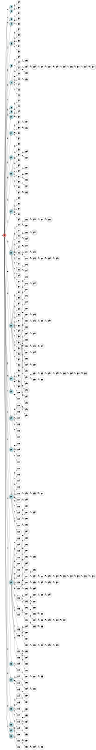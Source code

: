 digraph APTAALF {
__start0 [style = invis, shape = none, label = "", width = 0, height = 0];

rankdir=LR;
size="8,5";

s0 [style="filled", color="black", fillcolor="#ff817b" shape="circle", label="q0"];
s1 [style="filled", color="black", fillcolor="powderblue" shape="circle", label="q1"];
s2 [style="filled", color="black", fillcolor="powderblue" shape="circle", label="q2"];
s3 [style="filled", color="black", fillcolor="powderblue" shape="circle", label="q3"];
s4 [style="rounded,filled", color="black", fillcolor="powderblue" shape="doublecircle", label="q4"];
s5 [style="rounded,filled", color="black", fillcolor="powderblue" shape="doublecircle", label="q5"];
s6 [style="filled", color="black", fillcolor="powderblue" shape="circle", label="q6"];
s7 [style="rounded,filled", color="black", fillcolor="powderblue" shape="doublecircle", label="q7"];
s8 [style="filled", color="black", fillcolor="powderblue" shape="circle", label="q8"];
s9 [style="filled", color="black", fillcolor="powderblue" shape="circle", label="q9"];
s10 [style="filled", color="black", fillcolor="powderblue" shape="circle", label="q10"];
s11 [style="filled", color="black", fillcolor="powderblue" shape="circle", label="q11"];
s12 [style="filled", color="black", fillcolor="powderblue" shape="circle", label="q12"];
s13 [style="filled", color="black", fillcolor="powderblue" shape="circle", label="q13"];
s14 [style="filled", color="black", fillcolor="powderblue" shape="circle", label="q14"];
s15 [style="rounded,filled", color="black", fillcolor="powderblue" shape="doublecircle", label="q15"];
s16 [style="rounded,filled", color="black", fillcolor="powderblue" shape="doublecircle", label="q16"];
s17 [style="filled", color="black", fillcolor="powderblue" shape="circle", label="q17"];
s18 [style="filled", color="black", fillcolor="powderblue" shape="circle", label="q18"];
s19 [style="rounded,filled", color="black", fillcolor="powderblue" shape="doublecircle", label="q19"];
s20 [style="filled", color="black", fillcolor="powderblue" shape="circle", label="q20"];
s21 [style="rounded,filled", color="black", fillcolor="powderblue" shape="doublecircle", label="q21"];
s22 [style="rounded,filled", color="black", fillcolor="powderblue" shape="doublecircle", label="q22"];
s23 [style="filled", color="black", fillcolor="powderblue" shape="circle", label="q23"];
s24 [style="rounded,filled", color="black", fillcolor="powderblue" shape="doublecircle", label="q24"];
s25 [style="rounded,filled", color="black", fillcolor="powderblue" shape="doublecircle", label="q25"];
s26 [style="rounded,filled", color="black", fillcolor="powderblue" shape="doublecircle", label="q26"];
s27 [style="filled", color="black", fillcolor="powderblue" shape="circle", label="q27"];
s28 [style="rounded,filled", color="black", fillcolor="powderblue" shape="doublecircle", label="q28"];
s29 [style="filled", color="black", fillcolor="white" shape="circle", label="q29"];
s30 [style="filled", color="black", fillcolor="white" shape="circle", label="q30"];
s31 [style="filled", color="black", fillcolor="white" shape="circle", label="q31"];
s32 [style="filled", color="black", fillcolor="white" shape="circle", label="q32"];
s33 [style="filled", color="black", fillcolor="white" shape="circle", label="q33"];
s34 [style="filled", color="black", fillcolor="white" shape="circle", label="q34"];
s35 [style="rounded,filled", color="black", fillcolor="white" shape="doublecircle", label="q35"];
s36 [style="filled", color="black", fillcolor="white" shape="circle", label="q36"];
s37 [style="filled", color="black", fillcolor="white" shape="circle", label="q37"];
s38 [style="filled", color="black", fillcolor="white" shape="circle", label="q38"];
s39 [style="filled", color="black", fillcolor="white" shape="circle", label="q39"];
s40 [style="filled", color="black", fillcolor="white" shape="circle", label="q40"];
s41 [style="rounded,filled", color="black", fillcolor="white" shape="doublecircle", label="q41"];
s42 [style="filled", color="black", fillcolor="white" shape="circle", label="q42"];
s43 [style="filled", color="black", fillcolor="white" shape="circle", label="q43"];
s44 [style="filled", color="black", fillcolor="white" shape="circle", label="q44"];
s45 [style="filled", color="black", fillcolor="white" shape="circle", label="q45"];
s46 [style="filled", color="black", fillcolor="white" shape="circle", label="q46"];
s47 [style="filled", color="black", fillcolor="white" shape="circle", label="q47"];
s48 [style="filled", color="black", fillcolor="white" shape="circle", label="q48"];
s49 [style="filled", color="black", fillcolor="white" shape="circle", label="q49"];
s50 [style="filled", color="black", fillcolor="white" shape="circle", label="q50"];
s51 [style="filled", color="black", fillcolor="white" shape="circle", label="q51"];
s52 [style="filled", color="black", fillcolor="white" shape="circle", label="q52"];
s53 [style="filled", color="black", fillcolor="white" shape="circle", label="q53"];
s54 [style="filled", color="black", fillcolor="white" shape="circle", label="q54"];
s55 [style="filled", color="black", fillcolor="white" shape="circle", label="q55"];
s56 [style="filled", color="black", fillcolor="white" shape="circle", label="q56"];
s57 [style="filled", color="black", fillcolor="white" shape="circle", label="q57"];
s58 [style="filled", color="black", fillcolor="white" shape="circle", label="q58"];
s59 [style="filled", color="black", fillcolor="white" shape="circle", label="q59"];
s60 [style="filled", color="black", fillcolor="white" shape="circle", label="q60"];
s61 [style="filled", color="black", fillcolor="white" shape="circle", label="q61"];
s62 [style="filled", color="black", fillcolor="white" shape="circle", label="q62"];
s63 [style="filled", color="black", fillcolor="white" shape="circle", label="q63"];
s64 [style="filled", color="black", fillcolor="white" shape="circle", label="q64"];
s65 [style="filled", color="black", fillcolor="white" shape="circle", label="q65"];
s66 [style="filled", color="black", fillcolor="white" shape="circle", label="q66"];
s67 [style="filled", color="black", fillcolor="white" shape="circle", label="q67"];
s68 [style="filled", color="black", fillcolor="white" shape="circle", label="q68"];
s69 [style="filled", color="black", fillcolor="white" shape="circle", label="q69"];
s70 [style="filled", color="black", fillcolor="white" shape="circle", label="q70"];
s71 [style="filled", color="black", fillcolor="white" shape="circle", label="q71"];
s72 [style="rounded,filled", color="black", fillcolor="white" shape="doublecircle", label="q72"];
s73 [style="filled", color="black", fillcolor="white" shape="circle", label="q73"];
s74 [style="filled", color="black", fillcolor="white" shape="circle", label="q74"];
s75 [style="rounded,filled", color="black", fillcolor="white" shape="doublecircle", label="q75"];
s76 [style="filled", color="black", fillcolor="white" shape="circle", label="q76"];
s77 [style="filled", color="black", fillcolor="white" shape="circle", label="q77"];
s78 [style="rounded,filled", color="black", fillcolor="white" shape="doublecircle", label="q78"];
s79 [style="rounded,filled", color="black", fillcolor="white" shape="doublecircle", label="q79"];
s80 [style="filled", color="black", fillcolor="white" shape="circle", label="q80"];
s81 [style="filled", color="black", fillcolor="white" shape="circle", label="q81"];
s82 [style="filled", color="black", fillcolor="white" shape="circle", label="q82"];
s83 [style="rounded,filled", color="black", fillcolor="white" shape="doublecircle", label="q83"];
s84 [style="filled", color="black", fillcolor="white" shape="circle", label="q84"];
s85 [style="filled", color="black", fillcolor="white" shape="circle", label="q85"];
s86 [style="rounded,filled", color="black", fillcolor="white" shape="doublecircle", label="q86"];
s87 [style="filled", color="black", fillcolor="white" shape="circle", label="q87"];
s88 [style="filled", color="black", fillcolor="white" shape="circle", label="q88"];
s89 [style="filled", color="black", fillcolor="white" shape="circle", label="q89"];
s90 [style="rounded,filled", color="black", fillcolor="white" shape="doublecircle", label="q90"];
s91 [style="rounded,filled", color="black", fillcolor="white" shape="doublecircle", label="q91"];
s92 [style="filled", color="black", fillcolor="white" shape="circle", label="q92"];
s93 [style="rounded,filled", color="black", fillcolor="white" shape="doublecircle", label="q93"];
s94 [style="filled", color="black", fillcolor="white" shape="circle", label="q94"];
s95 [style="filled", color="black", fillcolor="white" shape="circle", label="q95"];
s96 [style="filled", color="black", fillcolor="white" shape="circle", label="q96"];
s97 [style="filled", color="black", fillcolor="white" shape="circle", label="q97"];
s98 [style="filled", color="black", fillcolor="white" shape="circle", label="q98"];
s99 [style="filled", color="black", fillcolor="white" shape="circle", label="q99"];
s100 [style="filled", color="black", fillcolor="white" shape="circle", label="q100"];
s101 [style="filled", color="black", fillcolor="white" shape="circle", label="q101"];
s102 [style="rounded,filled", color="black", fillcolor="white" shape="doublecircle", label="q102"];
s103 [style="filled", color="black", fillcolor="white" shape="circle", label="q103"];
s104 [style="filled", color="black", fillcolor="white" shape="circle", label="q104"];
s105 [style="filled", color="black", fillcolor="white" shape="circle", label="q105"];
s106 [style="filled", color="black", fillcolor="white" shape="circle", label="q106"];
s107 [style="filled", color="black", fillcolor="white" shape="circle", label="q107"];
s108 [style="filled", color="black", fillcolor="white" shape="circle", label="q108"];
s109 [style="filled", color="black", fillcolor="white" shape="circle", label="q109"];
s110 [style="filled", color="black", fillcolor="white" shape="circle", label="q110"];
s111 [style="filled", color="black", fillcolor="white" shape="circle", label="q111"];
s112 [style="filled", color="black", fillcolor="white" shape="circle", label="q112"];
s113 [style="filled", color="black", fillcolor="white" shape="circle", label="q113"];
s114 [style="filled", color="black", fillcolor="white" shape="circle", label="q114"];
s115 [style="filled", color="black", fillcolor="white" shape="circle", label="q115"];
s116 [style="filled", color="black", fillcolor="white" shape="circle", label="q116"];
s117 [style="rounded,filled", color="black", fillcolor="white" shape="doublecircle", label="q117"];
s118 [style="filled", color="black", fillcolor="white" shape="circle", label="q118"];
s119 [style="filled", color="black", fillcolor="white" shape="circle", label="q119"];
s120 [style="filled", color="black", fillcolor="white" shape="circle", label="q120"];
s121 [style="filled", color="black", fillcolor="white" shape="circle", label="q121"];
s122 [style="rounded,filled", color="black", fillcolor="white" shape="doublecircle", label="q122"];
s123 [style="filled", color="black", fillcolor="white" shape="circle", label="q123"];
s124 [style="filled", color="black", fillcolor="white" shape="circle", label="q124"];
s125 [style="filled", color="black", fillcolor="white" shape="circle", label="q125"];
s126 [style="filled", color="black", fillcolor="white" shape="circle", label="q126"];
s127 [style="filled", color="black", fillcolor="white" shape="circle", label="q127"];
s128 [style="filled", color="black", fillcolor="white" shape="circle", label="q128"];
s129 [style="filled", color="black", fillcolor="white" shape="circle", label="q129"];
s130 [style="filled", color="black", fillcolor="white" shape="circle", label="q130"];
s131 [style="filled", color="black", fillcolor="white" shape="circle", label="q131"];
s132 [style="rounded,filled", color="black", fillcolor="white" shape="doublecircle", label="q132"];
s133 [style="filled", color="black", fillcolor="white" shape="circle", label="q133"];
s134 [style="filled", color="black", fillcolor="white" shape="circle", label="q134"];
s135 [style="filled", color="black", fillcolor="white" shape="circle", label="q135"];
s136 [style="filled", color="black", fillcolor="white" shape="circle", label="q136"];
s137 [style="filled", color="black", fillcolor="white" shape="circle", label="q137"];
s138 [style="filled", color="black", fillcolor="white" shape="circle", label="q138"];
s139 [style="filled", color="black", fillcolor="white" shape="circle", label="q139"];
s140 [style="filled", color="black", fillcolor="white" shape="circle", label="q140"];
s141 [style="filled", color="black", fillcolor="white" shape="circle", label="q141"];
s142 [style="rounded,filled", color="black", fillcolor="white" shape="doublecircle", label="q142"];
s143 [style="filled", color="black", fillcolor="white" shape="circle", label="q143"];
s144 [style="rounded,filled", color="black", fillcolor="white" shape="doublecircle", label="q144"];
s145 [style="filled", color="black", fillcolor="white" shape="circle", label="q145"];
s146 [style="filled", color="black", fillcolor="white" shape="circle", label="q146"];
s147 [style="filled", color="black", fillcolor="white" shape="circle", label="q147"];
s148 [style="rounded,filled", color="black", fillcolor="white" shape="doublecircle", label="q148"];
s149 [style="filled", color="black", fillcolor="white" shape="circle", label="q149"];
s150 [style="filled", color="black", fillcolor="white" shape="circle", label="q150"];
s151 [style="filled", color="black", fillcolor="white" shape="circle", label="q151"];
s152 [style="filled", color="black", fillcolor="white" shape="circle", label="q152"];
s153 [style="filled", color="black", fillcolor="white" shape="circle", label="q153"];
s154 [style="filled", color="black", fillcolor="white" shape="circle", label="q154"];
s155 [style="filled", color="black", fillcolor="white" shape="circle", label="q155"];
s156 [style="filled", color="black", fillcolor="white" shape="circle", label="q156"];
s157 [style="filled", color="black", fillcolor="white" shape="circle", label="q157"];
s158 [style="filled", color="black", fillcolor="white" shape="circle", label="q158"];
s159 [style="filled", color="black", fillcolor="white" shape="circle", label="q159"];
s160 [style="filled", color="black", fillcolor="white" shape="circle", label="q160"];
s161 [style="filled", color="black", fillcolor="white" shape="circle", label="q161"];
s162 [style="filled", color="black", fillcolor="white" shape="circle", label="q162"];
s163 [style="filled", color="black", fillcolor="white" shape="circle", label="q163"];
s164 [style="filled", color="black", fillcolor="white" shape="circle", label="q164"];
s165 [style="filled", color="black", fillcolor="white" shape="circle", label="q165"];
s166 [style="filled", color="black", fillcolor="white" shape="circle", label="q166"];
s167 [style="filled", color="black", fillcolor="white" shape="circle", label="q167"];
s168 [style="filled", color="black", fillcolor="white" shape="circle", label="q168"];
s169 [style="rounded,filled", color="black", fillcolor="white" shape="doublecircle", label="q169"];
s170 [style="filled", color="black", fillcolor="white" shape="circle", label="q170"];
s171 [style="filled", color="black", fillcolor="white" shape="circle", label="q171"];
s172 [style="filled", color="black", fillcolor="white" shape="circle", label="q172"];
s173 [style="filled", color="black", fillcolor="white" shape="circle", label="q173"];
s174 [style="filled", color="black", fillcolor="white" shape="circle", label="q174"];
s175 [style="filled", color="black", fillcolor="white" shape="circle", label="q175"];
s176 [style="filled", color="black", fillcolor="white" shape="circle", label="q176"];
s177 [style="filled", color="black", fillcolor="white" shape="circle", label="q177"];
s178 [style="filled", color="black", fillcolor="white" shape="circle", label="q178"];
s179 [style="filled", color="black", fillcolor="white" shape="circle", label="q179"];
s180 [style="filled", color="black", fillcolor="white" shape="circle", label="q180"];
s181 [style="filled", color="black", fillcolor="white" shape="circle", label="q181"];
s182 [style="filled", color="black", fillcolor="white" shape="circle", label="q182"];
s183 [style="filled", color="black", fillcolor="white" shape="circle", label="q183"];
s184 [style="filled", color="black", fillcolor="white" shape="circle", label="q184"];
s185 [style="filled", color="black", fillcolor="white" shape="circle", label="q185"];
s186 [style="filled", color="black", fillcolor="white" shape="circle", label="q186"];
s187 [style="filled", color="black", fillcolor="white" shape="circle", label="q187"];
s188 [style="filled", color="black", fillcolor="white" shape="circle", label="q188"];
s189 [style="filled", color="black", fillcolor="white" shape="circle", label="q189"];
s190 [style="filled", color="black", fillcolor="white" shape="circle", label="q190"];
s191 [style="filled", color="black", fillcolor="white" shape="circle", label="q191"];
s192 [style="filled", color="black", fillcolor="white" shape="circle", label="q192"];
s193 [style="rounded,filled", color="black", fillcolor="white" shape="doublecircle", label="q193"];
s194 [style="filled", color="black", fillcolor="white" shape="circle", label="q194"];
s195 [style="filled", color="black", fillcolor="white" shape="circle", label="q195"];
s196 [style="filled", color="black", fillcolor="white" shape="circle", label="q196"];
s197 [style="filled", color="black", fillcolor="white" shape="circle", label="q197"];
s198 [style="filled", color="black", fillcolor="white" shape="circle", label="q198"];
s199 [style="filled", color="black", fillcolor="white" shape="circle", label="q199"];
s200 [style="filled", color="black", fillcolor="white" shape="circle", label="q200"];
s201 [style="filled", color="black", fillcolor="white" shape="circle", label="q201"];
s202 [style="filled", color="black", fillcolor="white" shape="circle", label="q202"];
s203 [style="filled", color="black", fillcolor="white" shape="circle", label="q203"];
s204 [style="rounded,filled", color="black", fillcolor="white" shape="doublecircle", label="q204"];
s205 [style="filled", color="black", fillcolor="white" shape="circle", label="q205"];
s206 [style="filled", color="black", fillcolor="white" shape="circle", label="q206"];
s207 [style="filled", color="black", fillcolor="white" shape="circle", label="q207"];
s208 [style="filled", color="black", fillcolor="white" shape="circle", label="q208"];
s209 [style="rounded,filled", color="black", fillcolor="white" shape="doublecircle", label="q209"];
s210 [style="filled", color="black", fillcolor="white" shape="circle", label="q210"];
s211 [style="filled", color="black", fillcolor="white" shape="circle", label="q211"];
s212 [style="filled", color="black", fillcolor="white" shape="circle", label="q212"];
s213 [style="filled", color="black", fillcolor="white" shape="circle", label="q213"];
s214 [style="filled", color="black", fillcolor="white" shape="circle", label="q214"];
s215 [style="filled", color="black", fillcolor="white" shape="circle", label="q215"];
s216 [style="filled", color="black", fillcolor="white" shape="circle", label="q216"];
s217 [style="filled", color="black", fillcolor="white" shape="circle", label="q217"];
s218 [style="filled", color="black", fillcolor="white" shape="circle", label="q218"];
s219 [style="filled", color="black", fillcolor="white" shape="circle", label="q219"];
s220 [style="filled", color="black", fillcolor="white" shape="circle", label="q220"];
s221 [style="filled", color="black", fillcolor="white" shape="circle", label="q221"];
s222 [style="filled", color="black", fillcolor="white" shape="circle", label="q222"];
s223 [style="filled", color="black", fillcolor="white" shape="circle", label="q223"];
s224 [style="filled", color="black", fillcolor="white" shape="circle", label="q224"];
s225 [style="filled", color="black", fillcolor="white" shape="circle", label="q225"];
s226 [style="filled", color="black", fillcolor="white" shape="circle", label="q226"];
s227 [style="filled", color="black", fillcolor="white" shape="circle", label="q227"];
s228 [style="filled", color="black", fillcolor="white" shape="circle", label="q228"];
s229 [style="filled", color="black", fillcolor="white" shape="circle", label="q229"];
s230 [style="rounded,filled", color="black", fillcolor="white" shape="doublecircle", label="q230"];
s231 [style="filled", color="black", fillcolor="white" shape="circle", label="q231"];
s232 [style="filled", color="black", fillcolor="white" shape="circle", label="q232"];
s233 [style="filled", color="black", fillcolor="white" shape="circle", label="q233"];
s234 [style="filled", color="black", fillcolor="white" shape="circle", label="q234"];
s235 [style="filled", color="black", fillcolor="white" shape="circle", label="q235"];
s236 [style="filled", color="black", fillcolor="white" shape="circle", label="q236"];
s237 [style="filled", color="black", fillcolor="white" shape="circle", label="q237"];
s238 [style="filled", color="black", fillcolor="white" shape="circle", label="q238"];
s239 [style="rounded,filled", color="black", fillcolor="white" shape="doublecircle", label="q239"];
s240 [style="filled", color="black", fillcolor="white" shape="circle", label="q240"];
s241 [style="rounded,filled", color="black", fillcolor="white" shape="doublecircle", label="q241"];
s242 [style="filled", color="black", fillcolor="white" shape="circle", label="q242"];
s243 [style="filled", color="black", fillcolor="white" shape="circle", label="q243"];
s244 [style="rounded,filled", color="black", fillcolor="white" shape="doublecircle", label="q244"];
s245 [style="filled", color="black", fillcolor="white" shape="circle", label="q245"];
s246 [style="filled", color="black", fillcolor="white" shape="circle", label="q246"];
s247 [style="filled", color="black", fillcolor="white" shape="circle", label="q247"];
s248 [style="filled", color="black", fillcolor="white" shape="circle", label="q248"];
s249 [style="filled", color="black", fillcolor="white" shape="circle", label="q249"];
s250 [style="filled", color="black", fillcolor="white" shape="circle", label="q250"];
s251 [style="filled", color="black", fillcolor="white" shape="circle", label="q251"];
s252 [style="filled", color="black", fillcolor="white" shape="circle", label="q252"];
s253 [style="filled", color="black", fillcolor="white" shape="circle", label="q253"];
s254 [style="filled", color="black", fillcolor="white" shape="circle", label="q254"];
s255 [style="filled", color="black", fillcolor="white" shape="circle", label="q255"];
s256 [style="filled", color="black", fillcolor="white" shape="circle", label="q256"];
s257 [style="filled", color="black", fillcolor="white" shape="circle", label="q257"];
s258 [style="filled", color="black", fillcolor="white" shape="circle", label="q258"];
s259 [style="filled", color="black", fillcolor="white" shape="circle", label="q259"];
s260 [style="filled", color="black", fillcolor="white" shape="circle", label="q260"];
s261 [style="filled", color="black", fillcolor="white" shape="circle", label="q261"];
s262 [style="filled", color="black", fillcolor="white" shape="circle", label="q262"];
s263 [style="filled", color="black", fillcolor="white" shape="circle", label="q263"];
s264 [style="filled", color="black", fillcolor="white" shape="circle", label="q264"];
s265 [style="filled", color="black", fillcolor="white" shape="circle", label="q265"];
s266 [style="filled", color="black", fillcolor="white" shape="circle", label="q266"];
s267 [style="filled", color="black", fillcolor="white" shape="circle", label="q267"];
s268 [style="filled", color="black", fillcolor="white" shape="circle", label="q268"];
s269 [style="filled", color="black", fillcolor="white" shape="circle", label="q269"];
s270 [style="filled", color="black", fillcolor="white" shape="circle", label="q270"];
s271 [style="filled", color="black", fillcolor="white" shape="circle", label="q271"];
s272 [style="filled", color="black", fillcolor="white" shape="circle", label="q272"];
s273 [style="filled", color="black", fillcolor="white" shape="circle", label="q273"];
s274 [style="filled", color="black", fillcolor="white" shape="circle", label="q274"];
s275 [style="filled", color="black", fillcolor="white" shape="circle", label="q275"];
s276 [style="filled", color="black", fillcolor="white" shape="circle", label="q276"];
s277 [style="filled", color="black", fillcolor="white" shape="circle", label="q277"];
s278 [style="filled", color="black", fillcolor="white" shape="circle", label="q278"];
s279 [style="filled", color="black", fillcolor="white" shape="circle", label="q279"];
s280 [style="filled", color="black", fillcolor="white" shape="circle", label="q280"];
s281 [style="filled", color="black", fillcolor="white" shape="circle", label="q281"];
s282 [style="filled", color="black", fillcolor="white" shape="circle", label="q282"];
s283 [style="filled", color="black", fillcolor="white" shape="circle", label="q283"];
s284 [style="filled", color="black", fillcolor="white" shape="circle", label="q284"];
s285 [style="filled", color="black", fillcolor="white" shape="circle", label="q285"];
s286 [style="filled", color="black", fillcolor="white" shape="circle", label="q286"];
s287 [style="filled", color="black", fillcolor="white" shape="circle", label="q287"];
s288 [style="rounded,filled", color="black", fillcolor="white" shape="doublecircle", label="q288"];
s289 [style="filled", color="black", fillcolor="white" shape="circle", label="q289"];
s290 [style="filled", color="black", fillcolor="white" shape="circle", label="q290"];
s291 [style="filled", color="black", fillcolor="white" shape="circle", label="q291"];
s292 [style="filled", color="black", fillcolor="white" shape="circle", label="q292"];
s293 [style="filled", color="black", fillcolor="white" shape="circle", label="q293"];
s294 [style="filled", color="black", fillcolor="white" shape="circle", label="q294"];
s295 [style="filled", color="black", fillcolor="white" shape="circle", label="q295"];
s296 [style="filled", color="black", fillcolor="white" shape="circle", label="q296"];
s297 [style="filled", color="black", fillcolor="white" shape="circle", label="q297"];
s298 [style="filled", color="black", fillcolor="white" shape="circle", label="q298"];
s299 [style="filled", color="black", fillcolor="white" shape="circle", label="q299"];
s300 [style="filled", color="black", fillcolor="white" shape="circle", label="q300"];
s301 [style="filled", color="black", fillcolor="white" shape="circle", label="q301"];
s302 [style="filled", color="black", fillcolor="white" shape="circle", label="q302"];
s303 [style="filled", color="black", fillcolor="white" shape="circle", label="q303"];
s304 [style="filled", color="black", fillcolor="white" shape="circle", label="q304"];
s305 [style="filled", color="black", fillcolor="white" shape="circle", label="q305"];
s306 [style="filled", color="black", fillcolor="white" shape="circle", label="q306"];
s307 [style="filled", color="black", fillcolor="white" shape="circle", label="q307"];
s308 [style="filled", color="black", fillcolor="white" shape="circle", label="q308"];
s309 [style="filled", color="black", fillcolor="white" shape="circle", label="q309"];
s310 [style="filled", color="black", fillcolor="white" shape="circle", label="q310"];
s311 [style="filled", color="black", fillcolor="white" shape="circle", label="q311"];
s312 [style="filled", color="black", fillcolor="white" shape="circle", label="q312"];
s313 [style="filled", color="black", fillcolor="white" shape="circle", label="q313"];
s314 [style="filled", color="black", fillcolor="white" shape="circle", label="q314"];
s315 [style="filled", color="black", fillcolor="white" shape="circle", label="q315"];
s316 [style="filled", color="black", fillcolor="white" shape="circle", label="q316"];
s317 [style="rounded,filled", color="black", fillcolor="white" shape="doublecircle", label="q317"];
s318 [style="filled", color="black", fillcolor="white" shape="circle", label="q318"];
subgraph cluster_main { 
	graph [pad=".75", ranksep="0.15", nodesep="0.15"];
	 style=invis; 
	__start0 -> s0 [penwidth=2];
}
s0 -> s1 [label="0"];
s0 -> s2 [label="1"];
s0 -> s3 [label="2"];
s0 -> s4 [label="4"];
s0 -> s5 [label="5"];
s0 -> s6 [label="6"];
s0 -> s7 [label="7"];
s0 -> s8 [label="9"];
s0 -> s9 [label="d"];
s0 -> s10 [label="e"];
s0 -> s11 [label="f"];
s0 -> s12 [label="g"];
s0 -> s13 [label="h"];
s0 -> s14 [label="j"];
s0 -> s15 [label="k"];
s0 -> s16 [label="m"];
s0 -> s17 [label="n"];
s0 -> s18 [label="p"];
s0 -> s19 [label="q"];
s0 -> s20 [label="r"];
s0 -> s21 [label="s"];
s0 -> s22 [label="t"];
s0 -> s23 [label="u"];
s0 -> s24 [label="v"];
s0 -> s25 [label="w"];
s0 -> s26 [label="x"];
s0 -> s27 [label="y"];
s0 -> s28 [label="z"];
s2 -> s29 [label="5"];
s2 -> s30 [label="6"];
s4 -> s31 [label="7"];
s4 -> s32 [label="m"];
s4 -> s33 [label="v"];
s5 -> s34 [label="3"];
s5 -> s35 [label="h"];
s5 -> s36 [label="m"];
s5 -> s37 [label="s"];
s5 -> s38 [label="t"];
s6 -> s39 [label="w"];
s7 -> s40 [label="1"];
s7 -> s41 [label="k"];
s7 -> s42 [label="m"];
s7 -> s43 [label="q"];
s7 -> s44 [label="s"];
s7 -> s45 [label="t"];
s7 -> s46 [label="v"];
s9 -> s47 [label="9"];
s10 -> s48 [label="f"];
s10 -> s49 [label="h"];
s10 -> s50 [label="m"];
s11 -> s51 [label="5"];
s11 -> s52 [label="7"];
s11 -> s53 [label="m"];
s11 -> s54 [label="t"];
s12 -> s55 [label="m"];
s13 -> s56 [label="k"];
s13 -> s57 [label="m"];
s13 -> s58 [label="n"];
s13 -> s59 [label="r"];
s13 -> s60 [label="s"];
s13 -> s61 [label="t"];
s13 -> s62 [label="v"];
s13 -> s63 [label="w"];
s13 -> s64 [label="x"];
s14 -> s65 [label="4"];
s14 -> s66 [label="h"];
s14 -> s67 [label="k"];
s14 -> s68 [label="m"];
s14 -> s69 [label="n"];
s15 -> s70 [label="4"];
s15 -> s71 [label="5"];
s15 -> s72 [label="7"];
s15 -> s73 [label="h"];
s15 -> s74 [label="j"];
s15 -> s75 [label="m"];
s15 -> s76 [label="p"];
s15 -> s77 [label="q"];
s15 -> s78 [label="s"];
s15 -> s79 [label="t"];
s15 -> s80 [label="v"];
s15 -> s81 [label="w"];
s16 -> s82 [label="5"];
s16 -> s83 [label="7"];
s16 -> s84 [label="h"];
s16 -> s85 [label="j"];
s16 -> s86 [label="k"];
s16 -> s87 [label="n"];
s16 -> s88 [label="p"];
s16 -> s89 [label="q"];
s16 -> s90 [label="s"];
s16 -> s91 [label="t"];
s16 -> s92 [label="v"];
s16 -> s93 [label="w"];
s16 -> s94 [label="x"];
s16 -> s95 [label="z"];
s17 -> s96 [label="7"];
s17 -> s97 [label="h"];
s17 -> s98 [label="k"];
s17 -> s99 [label="m"];
s17 -> s100 [label="t"];
s18 -> s101 [label="m"];
s19 -> s102 [label="m"];
s19 -> s103 [label="r"];
s19 -> s104 [label="s"];
s19 -> s105 [label="t"];
s19 -> s106 [label="w"];
s19 -> s107 [label="x"];
s20 -> s108 [label="m"];
s20 -> s109 [label="q"];
s20 -> s110 [label="s"];
s20 -> s111 [label="t"];
s21 -> s112 [label="5"];
s21 -> s113 [label="7"];
s21 -> s114 [label="h"];
s21 -> s115 [label="j"];
s21 -> s116 [label="k"];
s21 -> s117 [label="m"];
s21 -> s118 [label="q"];
s21 -> s119 [label="r"];
s21 -> s120 [label="t"];
s21 -> s121 [label="v"];
s21 -> s122 [label="x"];
s22 -> s123 [label="0"];
s22 -> s124 [label="5"];
s22 -> s125 [label="7"];
s22 -> s126 [label="e"];
s22 -> s127 [label="f"];
s22 -> s128 [label="g"];
s22 -> s129 [label="h"];
s22 -> s130 [label="j"];
s22 -> s131 [label="k"];
s22 -> s132 [label="m"];
s22 -> s133 [label="q"];
s22 -> s134 [label="r"];
s22 -> s135 [label="s"];
s22 -> s136 [label="v"];
s22 -> s137 [label="w"];
s22 -> s138 [label="x"];
s23 -> s139 [label="t"];
s23 -> s140 [label="v"];
s24 -> s141 [label="k"];
s24 -> s142 [label="m"];
s24 -> s143 [label="z"];
s25 -> s144 [label="k"];
s25 -> s145 [label="m"];
s25 -> s146 [label="r"];
s25 -> s147 [label="s"];
s25 -> s148 [label="t"];
s25 -> s149 [label="x"];
s26 -> s150 [label="m"];
s26 -> s151 [label="t"];
s26 -> s152 [label="w"];
s40 -> s153 [label="4"];
s41 -> s154 [label="7"];
s41 -> s155 [label="m"];
s43 -> s156 [label="t"];
s51 -> s157 [label="t"];
s52 -> s158 [label="m"];
s57 -> s159 [label="0"];
s57 -> s160 [label="n"];
s60 -> s161 [label="t"];
s61 -> s162 [label="m"];
s61 -> s163 [label="w"];
s62 -> s164 [label="7"];
s64 -> s165 [label="m"];
s70 -> s166 [label="7"];
s70 -> s167 [label="f"];
s72 -> s168 [label="k"];
s72 -> s169 [label="w"];
s74 -> s170 [label="m"];
s75 -> s171 [label="j"];
s75 -> s172 [label="k"];
s78 -> s173 [label="t"];
s78 -> s174 [label="w"];
s82 -> s175 [label="m"];
s83 -> s176 [label="k"];
s84 -> s177 [label="5"];
s86 -> s178 [label="t"];
s86 -> s179 [label="v"];
s89 -> s180 [label="m"];
s90 -> s181 [label="h"];
s90 -> s182 [label="m"];
s90 -> s183 [label="t"];
s91 -> s184 [label="f"];
s91 -> s185 [label="j"];
s91 -> s186 [label="k"];
s91 -> s187 [label="m"];
s91 -> s188 [label="r"];
s91 -> s189 [label="s"];
s91 -> s190 [label="v"];
s91 -> s191 [label="w"];
s91 -> s192 [label="z"];
s94 -> s193 [label="m"];
s97 -> s194 [label="t"];
s98 -> s195 [label="m"];
s102 -> s196 [label="q"];
s102 -> s197 [label="t"];
s116 -> s198 [label="s"];
s117 -> s199 [label="w"];
s120 -> s200 [label="m"];
s120 -> s201 [label="s"];
s120 -> s202 [label="w"];
s121 -> s203 [label="f"];
s125 -> s204 [label="m"];
s126 -> s205 [label="c"];
s127 -> s206 [label="m"];
s127 -> s207 [label="t"];
s128 -> s208 [label="m"];
s131 -> s209 [label="5"];
s131 -> s210 [label="j"];
s131 -> s211 [label="m"];
s131 -> s212 [label="s"];
s131 -> s213 [label="t"];
s132 -> s214 [label="h"];
s132 -> s215 [label="t"];
s132 -> s216 [label="w"];
s133 -> s217 [label="h"];
s133 -> s218 [label="r"];
s135 -> s219 [label="5"];
s135 -> s220 [label="7"];
s135 -> s221 [label="h"];
s135 -> s222 [label="t"];
s137 -> s223 [label="q"];
s137 -> s224 [label="s"];
s137 -> s225 [label="t"];
s137 -> s226 [label="x"];
s140 -> s227 [label="t"];
s141 -> s228 [label="j"];
s142 -> s229 [label="t"];
s143 -> s230 [label="w"];
s144 -> s231 [label="t"];
s147 -> s232 [label="t"];
s148 -> s233 [label="m"];
s148 -> s234 [label="s"];
s148 -> s235 [label="w"];
s149 -> s236 [label="t"];
s151 -> s237 [label="m"];
s151 -> s238 [label="w"];
s154 -> s239 [label="k"];
s166 -> s240 [label="k"];
s168 -> s241 [label="7"];
s171 -> s242 [label="k"];
s172 -> s243 [label="m"];
s176 -> s244 [label="7"];
s181 -> s245 [label="f"];
s182 -> s246 [label="t"];
s184 -> s247 [label="t"];
s186 -> s248 [label="h"];
s187 -> s249 [label="t"];
s189 -> s250 [label="k"];
s191 -> s251 [label="s"];
s191 -> s252 [label="t"];
s198 -> s253 [label="k"];
s201 -> s254 [label="t"];
s208 -> s255 [label="u"];
s211 -> s256 [label="k"];
s211 -> s257 [label="s"];
s212 -> s258 [label="k"];
s213 -> s259 [label="k"];
s215 -> s260 [label="m"];
s215 -> s261 [label="s"];
s215 -> s262 [label="x"];
s216 -> s263 [label="x"];
s217 -> s264 [label="5"];
s218 -> s265 [label="q"];
s222 -> s266 [label="s"];
s227 -> s267 [label="w"];
s229 -> s268 [label="k"];
s238 -> s269 [label="m"];
s239 -> s270 [label="7"];
s240 -> s271 [label="7"];
s243 -> s272 [label="k"];
s246 -> s273 [label="s"];
s248 -> s274 [label="q"];
s251 -> s275 [label="t"];
s252 -> s276 [label="s"];
s253 -> s277 [label="m"];
s257 -> s278 [label="k"];
s258 -> s279 [label="t"];
s260 -> s280 [label="t"];
s263 -> s281 [label="m"];
s264 -> s282 [label="h"];
s265 -> s283 [label="m"];
s266 -> s284 [label="t"];
s267 -> s285 [label="x"];
s269 -> s286 [label="t"];
s270 -> s287 [label="k"];
s271 -> s288 [label="k"];
s272 -> s289 [label="m"];
s273 -> s290 [label="t"];
s275 -> s291 [label="s"];
s278 -> s292 [label="m"];
s279 -> s293 [label="w"];
s280 -> s294 [label="k"];
s282 -> s295 [label="m"];
s284 -> s296 [label="s"];
s287 -> s297 [label="m"];
s289 -> s298 [label="k"];
s291 -> s299 [label="t"];
s292 -> s300 [label="s"];
s293 -> s301 [label="x"];
s295 -> s302 [label="w"];
s296 -> s303 [label="t"];
s297 -> s304 [label="v"];
s299 -> s305 [label="s"];
s300 -> s306 [label="m"];
s302 -> s307 [label="m"];
s304 -> s308 [label="7"];
s305 -> s309 [label="t"];
s306 -> s310 [label="s"];
s308 -> s311 [label="k"];
s309 -> s312 [label="s"];
s310 -> s313 [label="k"];
s311 -> s314 [label="7"];
s312 -> s315 [label="m"];
s313 -> s316 [label="s"];
s314 -> s317 [label="m"];
s316 -> s318 [label="k"];

}